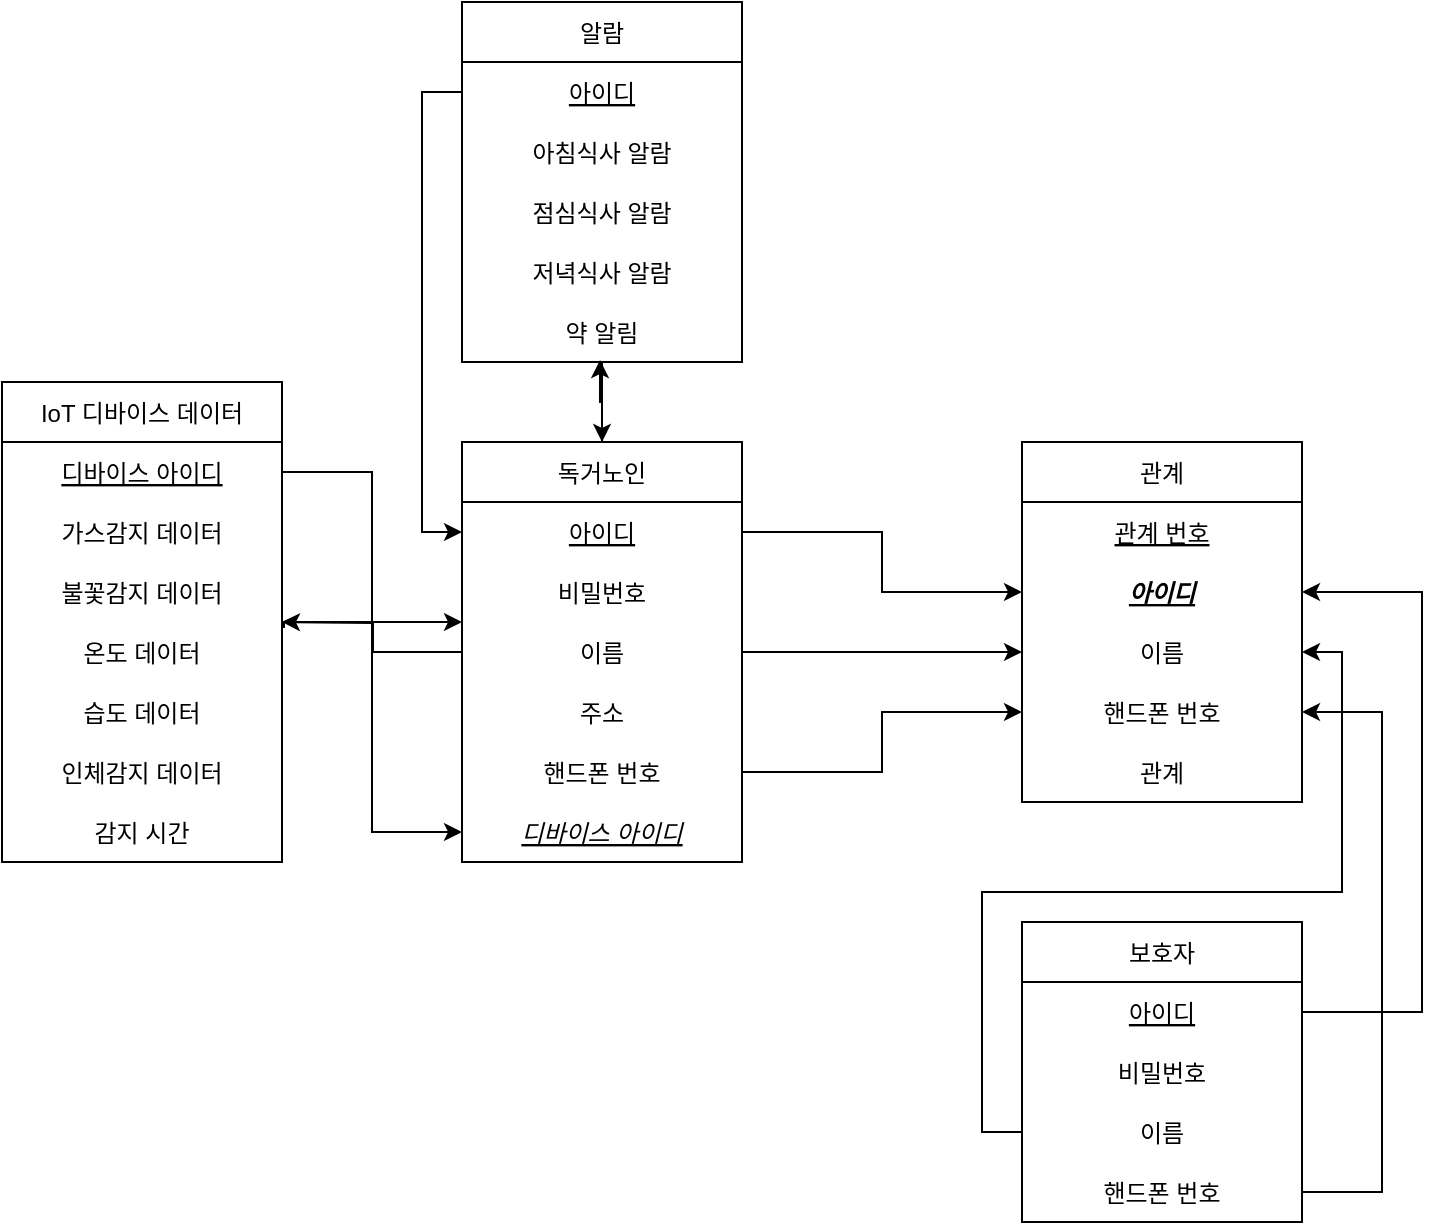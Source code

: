 <mxfile version="18.2.0" type="github">
  <diagram name="Page-1" id="9f46799a-70d6-7492-0946-bef42562c5a5">
    <mxGraphModel dx="845" dy="914" grid="1" gridSize="10" guides="1" tooltips="1" connect="1" arrows="1" fold="1" page="1" pageScale="1" pageWidth="1100" pageHeight="850" background="none" math="0" shadow="0">
      <root>
        <mxCell id="0" />
        <mxCell id="1" parent="0" />
        <mxCell id="gIYa9tFipqzsmUSvnO-N-5" value="IoT 디바이스 데이터" style="swimlane;fontStyle=0;childLayout=stackLayout;horizontal=1;startSize=30;horizontalStack=0;resizeParent=1;resizeParentMax=0;resizeLast=0;collapsible=1;marginBottom=0;" vertex="1" parent="1">
          <mxGeometry x="80" y="250" width="140" height="240" as="geometry" />
        </mxCell>
        <mxCell id="gIYa9tFipqzsmUSvnO-N-6" value="디바이스 아이디" style="text;strokeColor=none;fillColor=none;align=center;verticalAlign=middle;spacingLeft=4;spacingRight=4;overflow=hidden;points=[[0,0.5],[1,0.5]];portConstraint=eastwest;rotatable=0;fontStyle=4" vertex="1" parent="gIYa9tFipqzsmUSvnO-N-5">
          <mxGeometry y="30" width="140" height="30" as="geometry" />
        </mxCell>
        <mxCell id="gIYa9tFipqzsmUSvnO-N-7" value="가스감지 데이터" style="text;strokeColor=none;fillColor=none;align=center;verticalAlign=middle;spacingLeft=4;spacingRight=4;overflow=hidden;points=[[0,0.5],[1,0.5]];portConstraint=eastwest;rotatable=0;" vertex="1" parent="gIYa9tFipqzsmUSvnO-N-5">
          <mxGeometry y="60" width="140" height="30" as="geometry" />
        </mxCell>
        <mxCell id="gIYa9tFipqzsmUSvnO-N-8" value="불꽃감지 데이터" style="text;strokeColor=none;fillColor=none;align=center;verticalAlign=middle;spacingLeft=4;spacingRight=4;overflow=hidden;points=[[0,0.5],[1,0.5]];portConstraint=eastwest;rotatable=0;" vertex="1" parent="gIYa9tFipqzsmUSvnO-N-5">
          <mxGeometry y="90" width="140" height="30" as="geometry" />
        </mxCell>
        <mxCell id="gIYa9tFipqzsmUSvnO-N-10" value="온도 데이터" style="text;strokeColor=none;fillColor=none;align=center;verticalAlign=middle;spacingLeft=4;spacingRight=4;overflow=hidden;points=[[0,0.5],[1,0.5]];portConstraint=eastwest;rotatable=0;" vertex="1" parent="gIYa9tFipqzsmUSvnO-N-5">
          <mxGeometry y="120" width="140" height="30" as="geometry" />
        </mxCell>
        <mxCell id="gIYa9tFipqzsmUSvnO-N-11" value="습도 데이터" style="text;strokeColor=none;fillColor=none;align=center;verticalAlign=middle;spacingLeft=4;spacingRight=4;overflow=hidden;points=[[0,0.5],[1,0.5]];portConstraint=eastwest;rotatable=0;" vertex="1" parent="gIYa9tFipqzsmUSvnO-N-5">
          <mxGeometry y="150" width="140" height="30" as="geometry" />
        </mxCell>
        <mxCell id="gIYa9tFipqzsmUSvnO-N-12" value="인체감지 데이터" style="text;strokeColor=none;fillColor=none;align=center;verticalAlign=middle;spacingLeft=4;spacingRight=4;overflow=hidden;points=[[0,0.5],[1,0.5]];portConstraint=eastwest;rotatable=0;" vertex="1" parent="gIYa9tFipqzsmUSvnO-N-5">
          <mxGeometry y="180" width="140" height="30" as="geometry" />
        </mxCell>
        <mxCell id="gIYa9tFipqzsmUSvnO-N-13" value="감지 시간" style="text;strokeColor=none;fillColor=none;align=center;verticalAlign=middle;spacingLeft=4;spacingRight=4;overflow=hidden;points=[[0,0.5],[1,0.5]];portConstraint=eastwest;rotatable=0;" vertex="1" parent="gIYa9tFipqzsmUSvnO-N-5">
          <mxGeometry y="210" width="140" height="30" as="geometry" />
        </mxCell>
        <mxCell id="gIYa9tFipqzsmUSvnO-N-14" value="알람" style="swimlane;fontStyle=0;childLayout=stackLayout;horizontal=1;startSize=30;horizontalStack=0;resizeParent=1;resizeParentMax=0;resizeLast=0;collapsible=1;marginBottom=0;" vertex="1" parent="1">
          <mxGeometry x="310" y="60" width="140" height="180" as="geometry" />
        </mxCell>
        <mxCell id="gIYa9tFipqzsmUSvnO-N-15" value="아이디" style="text;strokeColor=none;fillColor=none;align=center;verticalAlign=middle;spacingLeft=4;spacingRight=4;overflow=hidden;points=[[0,0.5],[1,0.5]];portConstraint=eastwest;rotatable=0;fontStyle=4" vertex="1" parent="gIYa9tFipqzsmUSvnO-N-14">
          <mxGeometry y="30" width="140" height="30" as="geometry" />
        </mxCell>
        <mxCell id="gIYa9tFipqzsmUSvnO-N-33" value="아침식사 알람" style="text;strokeColor=none;fillColor=none;align=center;verticalAlign=middle;spacingLeft=4;spacingRight=4;overflow=hidden;points=[[0,0.5],[1,0.5]];portConstraint=eastwest;rotatable=0;" vertex="1" parent="gIYa9tFipqzsmUSvnO-N-14">
          <mxGeometry y="60" width="140" height="30" as="geometry" />
        </mxCell>
        <mxCell id="gIYa9tFipqzsmUSvnO-N-16" value="점심식사 알람" style="text;strokeColor=none;fillColor=none;align=center;verticalAlign=middle;spacingLeft=4;spacingRight=4;overflow=hidden;points=[[0,0.5],[1,0.5]];portConstraint=eastwest;rotatable=0;" vertex="1" parent="gIYa9tFipqzsmUSvnO-N-14">
          <mxGeometry y="90" width="140" height="30" as="geometry" />
        </mxCell>
        <mxCell id="gIYa9tFipqzsmUSvnO-N-17" value="저녁식사 알람" style="text;strokeColor=none;fillColor=none;align=center;verticalAlign=middle;spacingLeft=4;spacingRight=4;overflow=hidden;points=[[0,0.5],[1,0.5]];portConstraint=eastwest;rotatable=0;" vertex="1" parent="gIYa9tFipqzsmUSvnO-N-14">
          <mxGeometry y="120" width="140" height="30" as="geometry" />
        </mxCell>
        <mxCell id="gIYa9tFipqzsmUSvnO-N-18" value="약 알림" style="text;strokeColor=none;fillColor=none;align=center;verticalAlign=middle;spacingLeft=4;spacingRight=4;overflow=hidden;points=[[0,0.5],[1,0.5]];portConstraint=eastwest;rotatable=0;" vertex="1" parent="gIYa9tFipqzsmUSvnO-N-14">
          <mxGeometry y="150" width="140" height="30" as="geometry" />
        </mxCell>
        <mxCell id="gIYa9tFipqzsmUSvnO-N-27" style="edgeStyle=orthogonalEdgeStyle;rounded=0;orthogonalLoop=1;jettySize=auto;html=1;" edge="1" parent="1" source="gIYa9tFipqzsmUSvnO-N-20">
          <mxGeometry relative="1" as="geometry">
            <mxPoint x="220" y="370" as="targetPoint" />
          </mxGeometry>
        </mxCell>
        <mxCell id="gIYa9tFipqzsmUSvnO-N-35" style="edgeStyle=orthogonalEdgeStyle;rounded=0;orthogonalLoop=1;jettySize=auto;html=1;entryX=0.493;entryY=0.967;entryDx=0;entryDy=0;entryPerimeter=0;" edge="1" parent="1" source="gIYa9tFipqzsmUSvnO-N-20" target="gIYa9tFipqzsmUSvnO-N-18">
          <mxGeometry relative="1" as="geometry" />
        </mxCell>
        <mxCell id="gIYa9tFipqzsmUSvnO-N-20" value="독거노인" style="swimlane;fontStyle=0;childLayout=stackLayout;horizontal=1;startSize=30;horizontalStack=0;resizeParent=1;resizeParentMax=0;resizeLast=0;collapsible=1;marginBottom=0;" vertex="1" parent="1">
          <mxGeometry x="310" y="280" width="140" height="210" as="geometry" />
        </mxCell>
        <mxCell id="gIYa9tFipqzsmUSvnO-N-21" value="아이디" style="text;strokeColor=none;fillColor=none;align=center;verticalAlign=middle;spacingLeft=4;spacingRight=4;overflow=hidden;points=[[0,0.5],[1,0.5]];portConstraint=eastwest;rotatable=0;fontStyle=4" vertex="1" parent="gIYa9tFipqzsmUSvnO-N-20">
          <mxGeometry y="30" width="140" height="30" as="geometry" />
        </mxCell>
        <mxCell id="gIYa9tFipqzsmUSvnO-N-22" value="비밀번호" style="text;strokeColor=none;fillColor=none;align=center;verticalAlign=middle;spacingLeft=4;spacingRight=4;overflow=hidden;points=[[0,0.5],[1,0.5]];portConstraint=eastwest;rotatable=0;" vertex="1" parent="gIYa9tFipqzsmUSvnO-N-20">
          <mxGeometry y="60" width="140" height="30" as="geometry" />
        </mxCell>
        <mxCell id="gIYa9tFipqzsmUSvnO-N-43" value="이름" style="text;strokeColor=none;fillColor=none;align=center;verticalAlign=middle;spacingLeft=4;spacingRight=4;overflow=hidden;points=[[0,0.5],[1,0.5]];portConstraint=eastwest;rotatable=0;" vertex="1" parent="gIYa9tFipqzsmUSvnO-N-20">
          <mxGeometry y="90" width="140" height="30" as="geometry" />
        </mxCell>
        <mxCell id="gIYa9tFipqzsmUSvnO-N-23" value="주소" style="text;strokeColor=none;fillColor=none;align=center;verticalAlign=middle;spacingLeft=4;spacingRight=4;overflow=hidden;points=[[0,0.5],[1,0.5]];portConstraint=eastwest;rotatable=0;" vertex="1" parent="gIYa9tFipqzsmUSvnO-N-20">
          <mxGeometry y="120" width="140" height="30" as="geometry" />
        </mxCell>
        <mxCell id="gIYa9tFipqzsmUSvnO-N-24" value="핸드폰 번호" style="text;strokeColor=none;fillColor=none;align=center;verticalAlign=middle;spacingLeft=4;spacingRight=4;overflow=hidden;points=[[0,0.5],[1,0.5]];portConstraint=eastwest;rotatable=0;" vertex="1" parent="gIYa9tFipqzsmUSvnO-N-20">
          <mxGeometry y="150" width="140" height="30" as="geometry" />
        </mxCell>
        <mxCell id="gIYa9tFipqzsmUSvnO-N-25" value="디바이스 아이디" style="text;strokeColor=none;fillColor=none;align=center;verticalAlign=middle;spacingLeft=4;spacingRight=4;overflow=hidden;points=[[0,0.5],[1,0.5]];portConstraint=eastwest;rotatable=0;fontStyle=6" vertex="1" parent="gIYa9tFipqzsmUSvnO-N-20">
          <mxGeometry y="180" width="140" height="30" as="geometry" />
        </mxCell>
        <mxCell id="gIYa9tFipqzsmUSvnO-N-26" style="edgeStyle=orthogonalEdgeStyle;rounded=0;orthogonalLoop=1;jettySize=auto;html=1;exitX=1;exitY=0.5;exitDx=0;exitDy=0;entryX=0;entryY=0.5;entryDx=0;entryDy=0;" edge="1" parent="1" source="gIYa9tFipqzsmUSvnO-N-6" target="gIYa9tFipqzsmUSvnO-N-25">
          <mxGeometry relative="1" as="geometry" />
        </mxCell>
        <mxCell id="gIYa9tFipqzsmUSvnO-N-28" style="edgeStyle=orthogonalEdgeStyle;rounded=0;orthogonalLoop=1;jettySize=auto;html=1;exitX=1.007;exitY=0.1;exitDx=0;exitDy=0;exitPerimeter=0;" edge="1" parent="1" source="gIYa9tFipqzsmUSvnO-N-10">
          <mxGeometry relative="1" as="geometry">
            <mxPoint x="310" y="370" as="targetPoint" />
            <Array as="points">
              <mxPoint x="221" y="370" />
              <mxPoint x="308" y="370" />
            </Array>
          </mxGeometry>
        </mxCell>
        <mxCell id="gIYa9tFipqzsmUSvnO-N-32" style="edgeStyle=orthogonalEdgeStyle;rounded=0;orthogonalLoop=1;jettySize=auto;html=1;exitX=0.5;exitY=1;exitDx=0;exitDy=0;exitPerimeter=0;" edge="1" parent="1" source="gIYa9tFipqzsmUSvnO-N-18" target="gIYa9tFipqzsmUSvnO-N-20">
          <mxGeometry relative="1" as="geometry" />
        </mxCell>
        <mxCell id="gIYa9tFipqzsmUSvnO-N-34" style="edgeStyle=orthogonalEdgeStyle;rounded=0;orthogonalLoop=1;jettySize=auto;html=1;exitX=0;exitY=0.5;exitDx=0;exitDy=0;entryX=0;entryY=0.5;entryDx=0;entryDy=0;" edge="1" parent="1" source="gIYa9tFipqzsmUSvnO-N-15" target="gIYa9tFipqzsmUSvnO-N-21">
          <mxGeometry relative="1" as="geometry" />
        </mxCell>
        <mxCell id="gIYa9tFipqzsmUSvnO-N-36" value="관계" style="swimlane;fontStyle=0;childLayout=stackLayout;horizontal=1;startSize=30;horizontalStack=0;resizeParent=1;resizeParentMax=0;resizeLast=0;collapsible=1;marginBottom=0;" vertex="1" parent="1">
          <mxGeometry x="590" y="280" width="140" height="180" as="geometry" />
        </mxCell>
        <mxCell id="gIYa9tFipqzsmUSvnO-N-37" value="관계 번호" style="text;strokeColor=none;fillColor=none;align=center;verticalAlign=middle;spacingLeft=4;spacingRight=4;overflow=hidden;points=[[0,0.5],[1,0.5]];portConstraint=eastwest;rotatable=0;fontStyle=4" vertex="1" parent="gIYa9tFipqzsmUSvnO-N-36">
          <mxGeometry y="30" width="140" height="30" as="geometry" />
        </mxCell>
        <mxCell id="gIYa9tFipqzsmUSvnO-N-38" value="아이디" style="text;strokeColor=none;fillColor=none;align=center;verticalAlign=middle;spacingLeft=4;spacingRight=4;overflow=hidden;points=[[0,0.5],[1,0.5]];portConstraint=eastwest;rotatable=0;fontStyle=7" vertex="1" parent="gIYa9tFipqzsmUSvnO-N-36">
          <mxGeometry y="60" width="140" height="30" as="geometry" />
        </mxCell>
        <mxCell id="gIYa9tFipqzsmUSvnO-N-39" value="이름" style="text;strokeColor=none;fillColor=none;align=center;verticalAlign=middle;spacingLeft=4;spacingRight=4;overflow=hidden;points=[[0,0.5],[1,0.5]];portConstraint=eastwest;rotatable=0;" vertex="1" parent="gIYa9tFipqzsmUSvnO-N-36">
          <mxGeometry y="90" width="140" height="30" as="geometry" />
        </mxCell>
        <mxCell id="gIYa9tFipqzsmUSvnO-N-40" value="핸드폰 번호" style="text;strokeColor=none;fillColor=none;align=center;verticalAlign=middle;spacingLeft=4;spacingRight=4;overflow=hidden;points=[[0,0.5],[1,0.5]];portConstraint=eastwest;rotatable=0;" vertex="1" parent="gIYa9tFipqzsmUSvnO-N-36">
          <mxGeometry y="120" width="140" height="30" as="geometry" />
        </mxCell>
        <mxCell id="gIYa9tFipqzsmUSvnO-N-41" value="관계" style="text;strokeColor=none;fillColor=none;align=center;verticalAlign=middle;spacingLeft=4;spacingRight=4;overflow=hidden;points=[[0,0.5],[1,0.5]];portConstraint=eastwest;rotatable=0;" vertex="1" parent="gIYa9tFipqzsmUSvnO-N-36">
          <mxGeometry y="150" width="140" height="30" as="geometry" />
        </mxCell>
        <mxCell id="gIYa9tFipqzsmUSvnO-N-42" style="edgeStyle=orthogonalEdgeStyle;rounded=0;orthogonalLoop=1;jettySize=auto;html=1;" edge="1" parent="1" source="gIYa9tFipqzsmUSvnO-N-21" target="gIYa9tFipqzsmUSvnO-N-38">
          <mxGeometry relative="1" as="geometry" />
        </mxCell>
        <mxCell id="gIYa9tFipqzsmUSvnO-N-44" style="edgeStyle=orthogonalEdgeStyle;rounded=0;orthogonalLoop=1;jettySize=auto;html=1;entryX=0;entryY=0.5;entryDx=0;entryDy=0;" edge="1" parent="1" source="gIYa9tFipqzsmUSvnO-N-43" target="gIYa9tFipqzsmUSvnO-N-39">
          <mxGeometry relative="1" as="geometry" />
        </mxCell>
        <mxCell id="gIYa9tFipqzsmUSvnO-N-46" style="edgeStyle=orthogonalEdgeStyle;rounded=0;orthogonalLoop=1;jettySize=auto;html=1;entryX=0;entryY=0.5;entryDx=0;entryDy=0;" edge="1" parent="1" source="gIYa9tFipqzsmUSvnO-N-24" target="gIYa9tFipqzsmUSvnO-N-40">
          <mxGeometry relative="1" as="geometry" />
        </mxCell>
        <mxCell id="gIYa9tFipqzsmUSvnO-N-47" value="보호자" style="swimlane;fontStyle=0;childLayout=stackLayout;horizontal=1;startSize=30;horizontalStack=0;resizeParent=1;resizeParentMax=0;resizeLast=0;collapsible=1;marginBottom=0;" vertex="1" parent="1">
          <mxGeometry x="590" y="520" width="140" height="150" as="geometry" />
        </mxCell>
        <mxCell id="gIYa9tFipqzsmUSvnO-N-48" value="아이디" style="text;strokeColor=none;fillColor=none;align=center;verticalAlign=middle;spacingLeft=4;spacingRight=4;overflow=hidden;points=[[0,0.5],[1,0.5]];portConstraint=eastwest;rotatable=0;fontStyle=4" vertex="1" parent="gIYa9tFipqzsmUSvnO-N-47">
          <mxGeometry y="30" width="140" height="30" as="geometry" />
        </mxCell>
        <mxCell id="gIYa9tFipqzsmUSvnO-N-49" value="비밀번호" style="text;strokeColor=none;fillColor=none;align=center;verticalAlign=middle;spacingLeft=4;spacingRight=4;overflow=hidden;points=[[0,0.5],[1,0.5]];portConstraint=eastwest;rotatable=0;" vertex="1" parent="gIYa9tFipqzsmUSvnO-N-47">
          <mxGeometry y="60" width="140" height="30" as="geometry" />
        </mxCell>
        <mxCell id="gIYa9tFipqzsmUSvnO-N-52" value="이름" style="text;strokeColor=none;fillColor=none;align=center;verticalAlign=middle;spacingLeft=4;spacingRight=4;overflow=hidden;points=[[0,0.5],[1,0.5]];portConstraint=eastwest;rotatable=0;" vertex="1" parent="gIYa9tFipqzsmUSvnO-N-47">
          <mxGeometry y="90" width="140" height="30" as="geometry" />
        </mxCell>
        <mxCell id="gIYa9tFipqzsmUSvnO-N-51" value="핸드폰 번호" style="text;strokeColor=none;fillColor=none;align=center;verticalAlign=middle;spacingLeft=4;spacingRight=4;overflow=hidden;points=[[0,0.5],[1,0.5]];portConstraint=eastwest;rotatable=0;" vertex="1" parent="gIYa9tFipqzsmUSvnO-N-47">
          <mxGeometry y="120" width="140" height="30" as="geometry" />
        </mxCell>
        <mxCell id="gIYa9tFipqzsmUSvnO-N-53" style="edgeStyle=orthogonalEdgeStyle;rounded=0;orthogonalLoop=1;jettySize=auto;html=1;entryX=1;entryY=0.5;entryDx=0;entryDy=0;" edge="1" parent="1" source="gIYa9tFipqzsmUSvnO-N-48" target="gIYa9tFipqzsmUSvnO-N-38">
          <mxGeometry relative="1" as="geometry">
            <Array as="points">
              <mxPoint x="790" y="565" />
              <mxPoint x="790" y="355" />
            </Array>
          </mxGeometry>
        </mxCell>
        <mxCell id="gIYa9tFipqzsmUSvnO-N-55" style="edgeStyle=orthogonalEdgeStyle;rounded=0;orthogonalLoop=1;jettySize=auto;html=1;entryX=1;entryY=0.5;entryDx=0;entryDy=0;" edge="1" parent="1" source="gIYa9tFipqzsmUSvnO-N-52" target="gIYa9tFipqzsmUSvnO-N-39">
          <mxGeometry relative="1" as="geometry" />
        </mxCell>
        <mxCell id="gIYa9tFipqzsmUSvnO-N-56" style="edgeStyle=orthogonalEdgeStyle;rounded=0;orthogonalLoop=1;jettySize=auto;html=1;entryX=1;entryY=0.5;entryDx=0;entryDy=0;" edge="1" parent="1" source="gIYa9tFipqzsmUSvnO-N-51" target="gIYa9tFipqzsmUSvnO-N-40">
          <mxGeometry relative="1" as="geometry">
            <mxPoint x="600" y="530" as="targetPoint" />
            <Array as="points">
              <mxPoint x="770" y="655" />
              <mxPoint x="770" y="415" />
            </Array>
          </mxGeometry>
        </mxCell>
      </root>
    </mxGraphModel>
  </diagram>
</mxfile>
